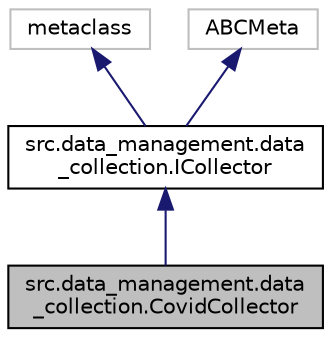 digraph "src.data_management.data_collection.CovidCollector"
{
 // LATEX_PDF_SIZE
  edge [fontname="Helvetica",fontsize="10",labelfontname="Helvetica",labelfontsize="10"];
  node [fontname="Helvetica",fontsize="10",shape=record];
  Node1 [label="src.data_management.data\l_collection.CovidCollector",height=0.2,width=0.4,color="black", fillcolor="grey75", style="filled", fontcolor="black",tooltip=" "];
  Node2 -> Node1 [dir="back",color="midnightblue",fontsize="10",style="solid"];
  Node2 [label="src.data_management.data\l_collection.ICollector",height=0.2,width=0.4,color="black", fillcolor="white", style="filled",URL="$classsrc_1_1data__management_1_1data__collection_1_1ICollector.html",tooltip=" "];
  Node3 -> Node2 [dir="back",color="midnightblue",fontsize="10",style="solid"];
  Node3 [label="metaclass",height=0.2,width=0.4,color="grey75", fillcolor="white", style="filled",tooltip=" "];
  Node4 -> Node2 [dir="back",color="midnightblue",fontsize="10",style="solid"];
  Node4 [label="ABCMeta",height=0.2,width=0.4,color="grey75", fillcolor="white", style="filled",tooltip=" "];
}
